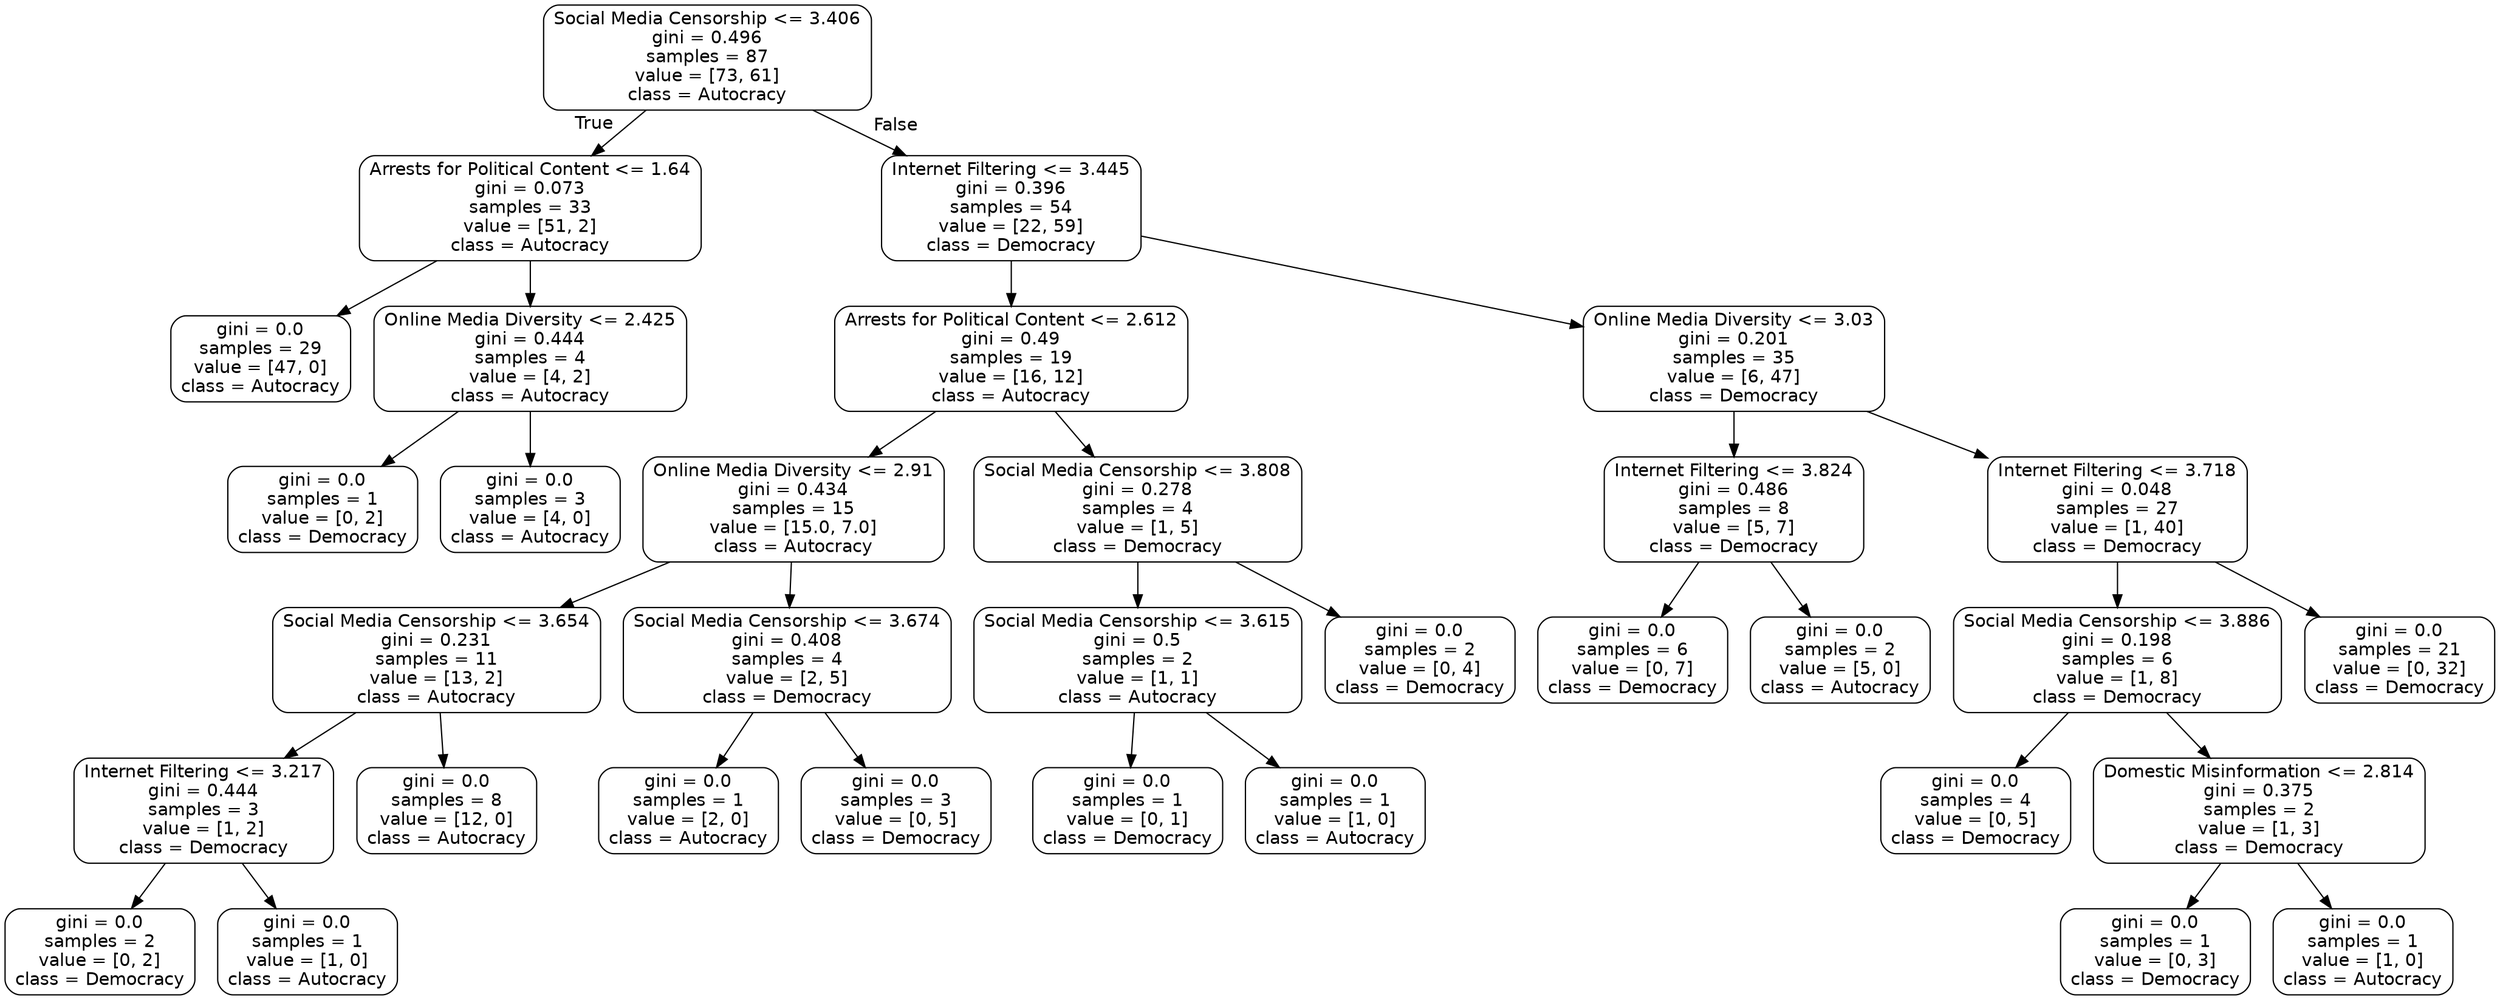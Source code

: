 digraph Tree {
node [shape=box, style="rounded", color="black", fontname="helvetica"] ;
edge [fontname="helvetica"] ;
0 [label="Social Media Censorship <= 3.406\ngini = 0.496\nsamples = 87\nvalue = [73, 61]\nclass = Autocracy"] ;
1 [label="Arrests for Political Content <= 1.64\ngini = 0.073\nsamples = 33\nvalue = [51, 2]\nclass = Autocracy"] ;
0 -> 1 [labeldistance=2.5, labelangle=45, headlabel="True"] ;
2 [label="gini = 0.0\nsamples = 29\nvalue = [47, 0]\nclass = Autocracy"] ;
1 -> 2 ;
3 [label="Online Media Diversity <= 2.425\ngini = 0.444\nsamples = 4\nvalue = [4, 2]\nclass = Autocracy"] ;
1 -> 3 ;
4 [label="gini = 0.0\nsamples = 1\nvalue = [0, 2]\nclass = Democracy"] ;
3 -> 4 ;
5 [label="gini = 0.0\nsamples = 3\nvalue = [4, 0]\nclass = Autocracy"] ;
3 -> 5 ;
6 [label="Internet Filtering <= 3.445\ngini = 0.396\nsamples = 54\nvalue = [22, 59]\nclass = Democracy"] ;
0 -> 6 [labeldistance=2.5, labelangle=-45, headlabel="False"] ;
7 [label="Arrests for Political Content <= 2.612\ngini = 0.49\nsamples = 19\nvalue = [16, 12]\nclass = Autocracy"] ;
6 -> 7 ;
8 [label="Online Media Diversity <= 2.91\ngini = 0.434\nsamples = 15\nvalue = [15.0, 7.0]\nclass = Autocracy"] ;
7 -> 8 ;
9 [label="Social Media Censorship <= 3.654\ngini = 0.231\nsamples = 11\nvalue = [13, 2]\nclass = Autocracy"] ;
8 -> 9 ;
10 [label="Internet Filtering <= 3.217\ngini = 0.444\nsamples = 3\nvalue = [1, 2]\nclass = Democracy"] ;
9 -> 10 ;
11 [label="gini = 0.0\nsamples = 2\nvalue = [0, 2]\nclass = Democracy"] ;
10 -> 11 ;
12 [label="gini = 0.0\nsamples = 1\nvalue = [1, 0]\nclass = Autocracy"] ;
10 -> 12 ;
13 [label="gini = 0.0\nsamples = 8\nvalue = [12, 0]\nclass = Autocracy"] ;
9 -> 13 ;
14 [label="Social Media Censorship <= 3.674\ngini = 0.408\nsamples = 4\nvalue = [2, 5]\nclass = Democracy"] ;
8 -> 14 ;
15 [label="gini = 0.0\nsamples = 1\nvalue = [2, 0]\nclass = Autocracy"] ;
14 -> 15 ;
16 [label="gini = 0.0\nsamples = 3\nvalue = [0, 5]\nclass = Democracy"] ;
14 -> 16 ;
17 [label="Social Media Censorship <= 3.808\ngini = 0.278\nsamples = 4\nvalue = [1, 5]\nclass = Democracy"] ;
7 -> 17 ;
18 [label="Social Media Censorship <= 3.615\ngini = 0.5\nsamples = 2\nvalue = [1, 1]\nclass = Autocracy"] ;
17 -> 18 ;
19 [label="gini = 0.0\nsamples = 1\nvalue = [0, 1]\nclass = Democracy"] ;
18 -> 19 ;
20 [label="gini = 0.0\nsamples = 1\nvalue = [1, 0]\nclass = Autocracy"] ;
18 -> 20 ;
21 [label="gini = 0.0\nsamples = 2\nvalue = [0, 4]\nclass = Democracy"] ;
17 -> 21 ;
22 [label="Online Media Diversity <= 3.03\ngini = 0.201\nsamples = 35\nvalue = [6, 47]\nclass = Democracy"] ;
6 -> 22 ;
23 [label="Internet Filtering <= 3.824\ngini = 0.486\nsamples = 8\nvalue = [5, 7]\nclass = Democracy"] ;
22 -> 23 ;
24 [label="gini = 0.0\nsamples = 6\nvalue = [0, 7]\nclass = Democracy"] ;
23 -> 24 ;
25 [label="gini = 0.0\nsamples = 2\nvalue = [5, 0]\nclass = Autocracy"] ;
23 -> 25 ;
26 [label="Internet Filtering <= 3.718\ngini = 0.048\nsamples = 27\nvalue = [1, 40]\nclass = Democracy"] ;
22 -> 26 ;
27 [label="Social Media Censorship <= 3.886\ngini = 0.198\nsamples = 6\nvalue = [1, 8]\nclass = Democracy"] ;
26 -> 27 ;
28 [label="gini = 0.0\nsamples = 4\nvalue = [0, 5]\nclass = Democracy"] ;
27 -> 28 ;
29 [label="Domestic Misinformation <= 2.814\ngini = 0.375\nsamples = 2\nvalue = [1, 3]\nclass = Democracy"] ;
27 -> 29 ;
30 [label="gini = 0.0\nsamples = 1\nvalue = [0, 3]\nclass = Democracy"] ;
29 -> 30 ;
31 [label="gini = 0.0\nsamples = 1\nvalue = [1, 0]\nclass = Autocracy"] ;
29 -> 31 ;
32 [label="gini = 0.0\nsamples = 21\nvalue = [0, 32]\nclass = Democracy"] ;
26 -> 32 ;
}